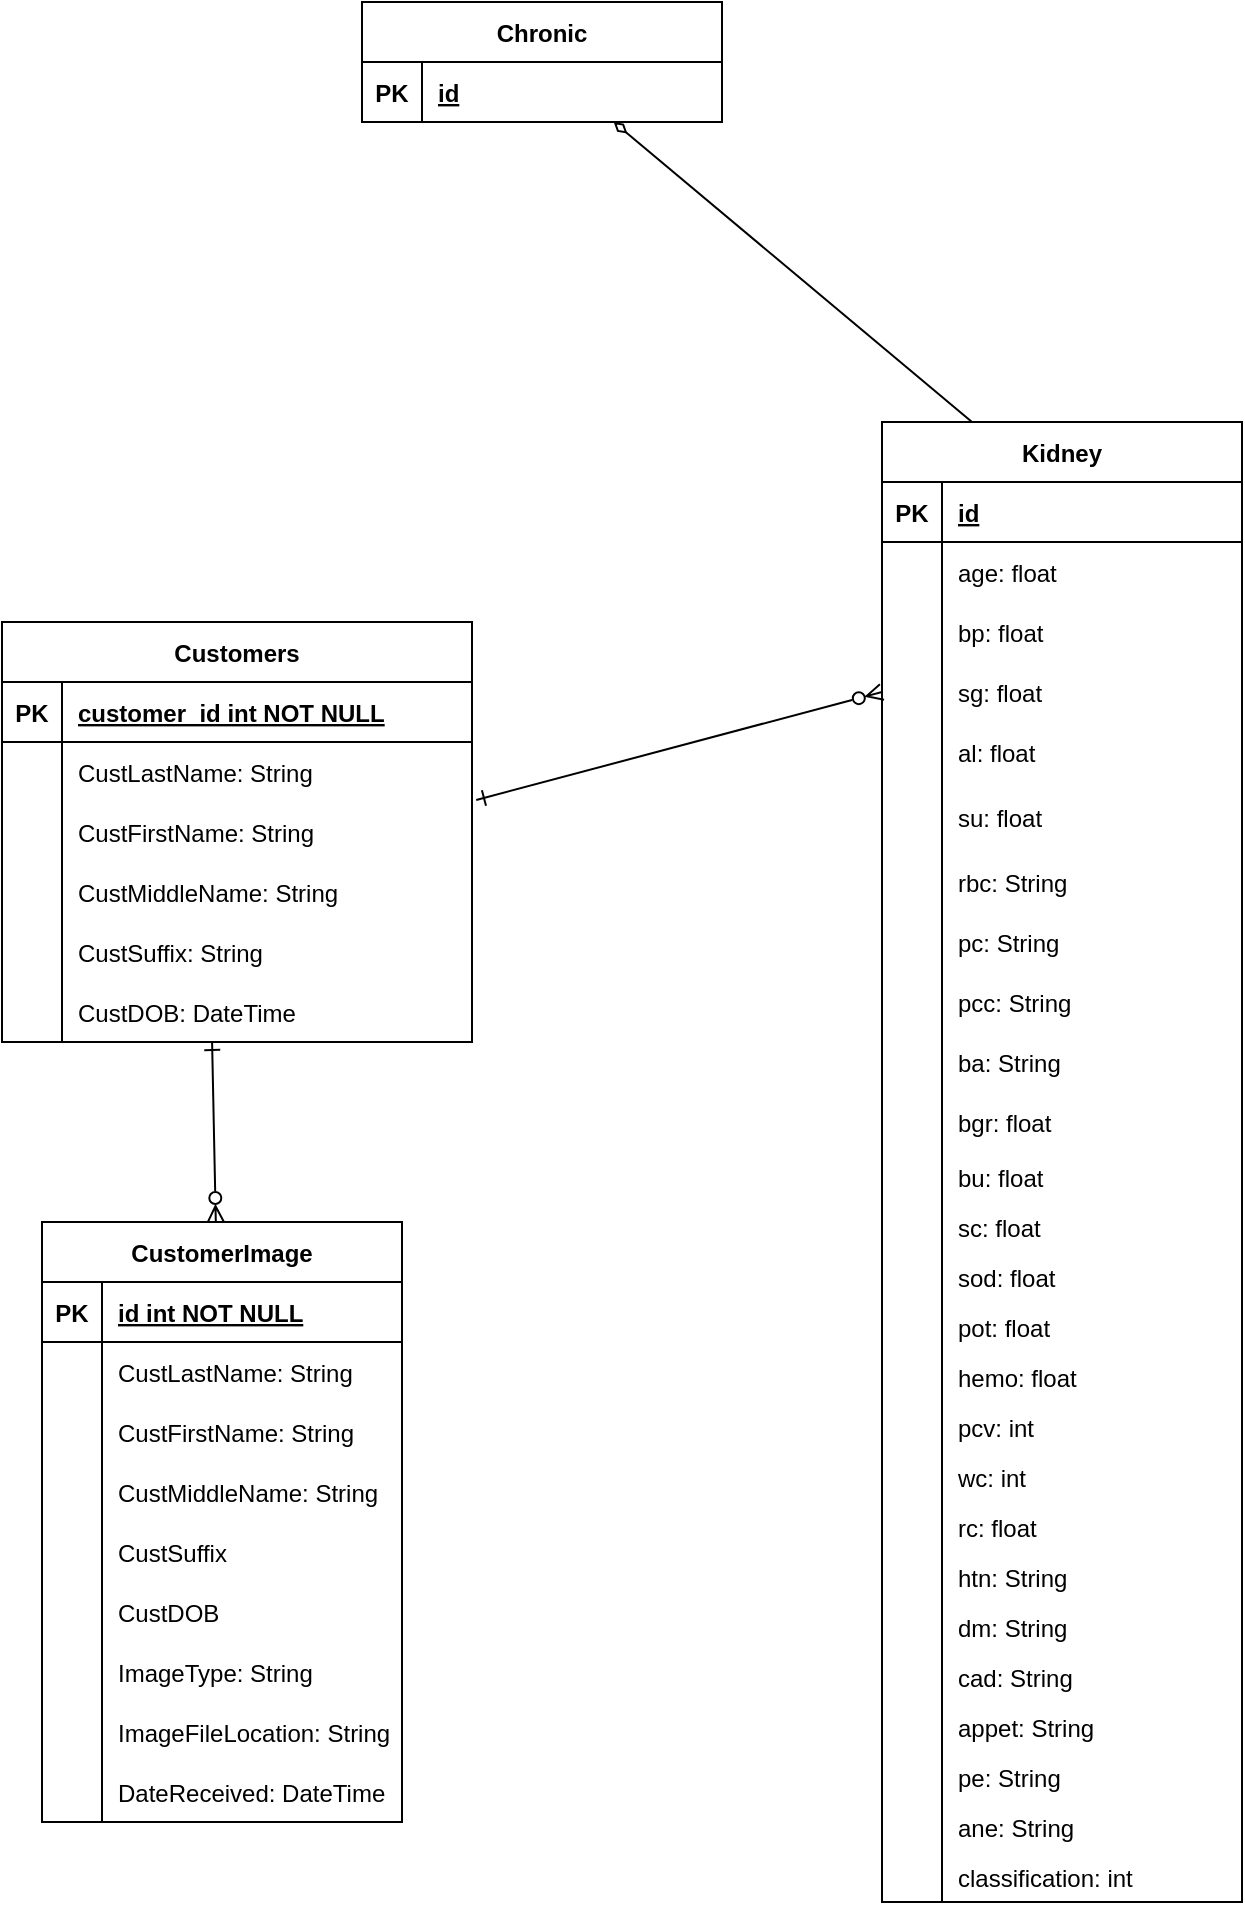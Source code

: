 <mxfile version="20.6.1" type="device"><diagram id="R2lEEEUBdFMjLlhIrx00" name="Page-1"><mxGraphModel dx="1057" dy="1814" grid="1" gridSize="10" guides="1" tooltips="1" connect="1" arrows="1" fold="1" page="1" pageScale="1" pageWidth="850" pageHeight="1100" math="0" shadow="0" extFonts="Permanent Marker^https://fonts.googleapis.com/css?family=Permanent+Marker"><root><mxCell id="0"/><mxCell id="1" parent="0"/><mxCell id="YoYgsLCgvZhGsin7_uiZ-6" value="Customers" style="shape=table;startSize=30;container=1;collapsible=1;childLayout=tableLayout;fixedRows=1;rowLines=0;fontStyle=1;align=center;resizeLast=1;" vertex="1" parent="1"><mxGeometry x="60" y="260" width="235" height="210" as="geometry"/></mxCell><mxCell id="YoYgsLCgvZhGsin7_uiZ-7" value="" style="shape=tableRow;horizontal=0;startSize=0;swimlaneHead=0;swimlaneBody=0;fillColor=none;collapsible=0;dropTarget=0;points=[[0,0.5],[1,0.5]];portConstraint=eastwest;top=0;left=0;right=0;bottom=1;" vertex="1" parent="YoYgsLCgvZhGsin7_uiZ-6"><mxGeometry y="30" width="235" height="30" as="geometry"/></mxCell><mxCell id="YoYgsLCgvZhGsin7_uiZ-8" value="PK" style="shape=partialRectangle;connectable=0;fillColor=none;top=0;left=0;bottom=0;right=0;fontStyle=1;overflow=hidden;" vertex="1" parent="YoYgsLCgvZhGsin7_uiZ-7"><mxGeometry width="30" height="30" as="geometry"><mxRectangle width="30" height="30" as="alternateBounds"/></mxGeometry></mxCell><mxCell id="YoYgsLCgvZhGsin7_uiZ-9" value="customer_id int NOT NULL" style="shape=partialRectangle;connectable=0;fillColor=none;top=0;left=0;bottom=0;right=0;align=left;spacingLeft=6;fontStyle=5;overflow=hidden;" vertex="1" parent="YoYgsLCgvZhGsin7_uiZ-7"><mxGeometry x="30" width="205" height="30" as="geometry"><mxRectangle width="205" height="30" as="alternateBounds"/></mxGeometry></mxCell><mxCell id="YoYgsLCgvZhGsin7_uiZ-10" value="" style="shape=tableRow;horizontal=0;startSize=0;swimlaneHead=0;swimlaneBody=0;fillColor=none;collapsible=0;dropTarget=0;points=[[0,0.5],[1,0.5]];portConstraint=eastwest;top=0;left=0;right=0;bottom=0;" vertex="1" parent="YoYgsLCgvZhGsin7_uiZ-6"><mxGeometry y="60" width="235" height="30" as="geometry"/></mxCell><mxCell id="YoYgsLCgvZhGsin7_uiZ-11" value="" style="shape=partialRectangle;connectable=0;fillColor=none;top=0;left=0;bottom=0;right=0;editable=1;overflow=hidden;" vertex="1" parent="YoYgsLCgvZhGsin7_uiZ-10"><mxGeometry width="30" height="30" as="geometry"><mxRectangle width="30" height="30" as="alternateBounds"/></mxGeometry></mxCell><mxCell id="YoYgsLCgvZhGsin7_uiZ-12" value="CustLastName: String" style="shape=partialRectangle;connectable=0;fillColor=none;top=0;left=0;bottom=0;right=0;align=left;spacingLeft=6;overflow=hidden;" vertex="1" parent="YoYgsLCgvZhGsin7_uiZ-10"><mxGeometry x="30" width="205" height="30" as="geometry"><mxRectangle width="205" height="30" as="alternateBounds"/></mxGeometry></mxCell><mxCell id="YoYgsLCgvZhGsin7_uiZ-13" value="" style="shape=tableRow;horizontal=0;startSize=0;swimlaneHead=0;swimlaneBody=0;fillColor=none;collapsible=0;dropTarget=0;points=[[0,0.5],[1,0.5]];portConstraint=eastwest;top=0;left=0;right=0;bottom=0;" vertex="1" parent="YoYgsLCgvZhGsin7_uiZ-6"><mxGeometry y="90" width="235" height="30" as="geometry"/></mxCell><mxCell id="YoYgsLCgvZhGsin7_uiZ-14" value="" style="shape=partialRectangle;connectable=0;fillColor=none;top=0;left=0;bottom=0;right=0;editable=1;overflow=hidden;" vertex="1" parent="YoYgsLCgvZhGsin7_uiZ-13"><mxGeometry width="30" height="30" as="geometry"><mxRectangle width="30" height="30" as="alternateBounds"/></mxGeometry></mxCell><mxCell id="YoYgsLCgvZhGsin7_uiZ-15" value="CustFirstName: String" style="shape=partialRectangle;connectable=0;fillColor=none;top=0;left=0;bottom=0;right=0;align=left;spacingLeft=6;overflow=hidden;" vertex="1" parent="YoYgsLCgvZhGsin7_uiZ-13"><mxGeometry x="30" width="205" height="30" as="geometry"><mxRectangle width="205" height="30" as="alternateBounds"/></mxGeometry></mxCell><mxCell id="YoYgsLCgvZhGsin7_uiZ-16" value="" style="shape=tableRow;horizontal=0;startSize=0;swimlaneHead=0;swimlaneBody=0;fillColor=none;collapsible=0;dropTarget=0;points=[[0,0.5],[1,0.5]];portConstraint=eastwest;top=0;left=0;right=0;bottom=0;" vertex="1" parent="YoYgsLCgvZhGsin7_uiZ-6"><mxGeometry y="120" width="235" height="30" as="geometry"/></mxCell><mxCell id="YoYgsLCgvZhGsin7_uiZ-17" value="" style="shape=partialRectangle;connectable=0;fillColor=none;top=0;left=0;bottom=0;right=0;editable=1;overflow=hidden;" vertex="1" parent="YoYgsLCgvZhGsin7_uiZ-16"><mxGeometry width="30" height="30" as="geometry"><mxRectangle width="30" height="30" as="alternateBounds"/></mxGeometry></mxCell><mxCell id="YoYgsLCgvZhGsin7_uiZ-18" value="CustMiddleName: String" style="shape=partialRectangle;connectable=0;fillColor=none;top=0;left=0;bottom=0;right=0;align=left;spacingLeft=6;overflow=hidden;" vertex="1" parent="YoYgsLCgvZhGsin7_uiZ-16"><mxGeometry x="30" width="205" height="30" as="geometry"><mxRectangle width="205" height="30" as="alternateBounds"/></mxGeometry></mxCell><mxCell id="YoYgsLCgvZhGsin7_uiZ-19" value="" style="shape=tableRow;horizontal=0;startSize=0;swimlaneHead=0;swimlaneBody=0;fillColor=none;collapsible=0;dropTarget=0;points=[[0,0.5],[1,0.5]];portConstraint=eastwest;top=0;left=0;right=0;bottom=0;" vertex="1" parent="YoYgsLCgvZhGsin7_uiZ-6"><mxGeometry y="150" width="235" height="30" as="geometry"/></mxCell><mxCell id="YoYgsLCgvZhGsin7_uiZ-20" value="" style="shape=partialRectangle;connectable=0;fillColor=none;top=0;left=0;bottom=0;right=0;editable=1;overflow=hidden;" vertex="1" parent="YoYgsLCgvZhGsin7_uiZ-19"><mxGeometry width="30" height="30" as="geometry"><mxRectangle width="30" height="30" as="alternateBounds"/></mxGeometry></mxCell><mxCell id="YoYgsLCgvZhGsin7_uiZ-21" value="CustSuffix: String" style="shape=partialRectangle;connectable=0;fillColor=none;top=0;left=0;bottom=0;right=0;align=left;spacingLeft=6;overflow=hidden;" vertex="1" parent="YoYgsLCgvZhGsin7_uiZ-19"><mxGeometry x="30" width="205" height="30" as="geometry"><mxRectangle width="205" height="30" as="alternateBounds"/></mxGeometry></mxCell><mxCell id="YoYgsLCgvZhGsin7_uiZ-22" value="" style="shape=tableRow;horizontal=0;startSize=0;swimlaneHead=0;swimlaneBody=0;fillColor=none;collapsible=0;dropTarget=0;points=[[0,0.5],[1,0.5]];portConstraint=eastwest;top=0;left=0;right=0;bottom=0;" vertex="1" parent="YoYgsLCgvZhGsin7_uiZ-6"><mxGeometry y="180" width="235" height="30" as="geometry"/></mxCell><mxCell id="YoYgsLCgvZhGsin7_uiZ-23" value="" style="shape=partialRectangle;connectable=0;fillColor=none;top=0;left=0;bottom=0;right=0;editable=1;overflow=hidden;" vertex="1" parent="YoYgsLCgvZhGsin7_uiZ-22"><mxGeometry width="30" height="30" as="geometry"><mxRectangle width="30" height="30" as="alternateBounds"/></mxGeometry></mxCell><mxCell id="YoYgsLCgvZhGsin7_uiZ-24" value="CustDOB: DateTime" style="shape=partialRectangle;connectable=0;fillColor=none;top=0;left=0;bottom=0;right=0;align=left;spacingLeft=6;overflow=hidden;" vertex="1" parent="YoYgsLCgvZhGsin7_uiZ-22"><mxGeometry x="30" width="205" height="30" as="geometry"><mxRectangle width="205" height="30" as="alternateBounds"/></mxGeometry></mxCell><mxCell id="YoYgsLCgvZhGsin7_uiZ-71" style="rounded=0;orthogonalLoop=1;jettySize=auto;html=1;entryX=0.447;entryY=1;entryDx=0;entryDy=0;entryPerimeter=0;endArrow=ERone;endFill=0;startArrow=ERzeroToMany;startFill=0;" edge="1" parent="1" source="YoYgsLCgvZhGsin7_uiZ-38" target="YoYgsLCgvZhGsin7_uiZ-22"><mxGeometry relative="1" as="geometry"/></mxCell><mxCell id="YoYgsLCgvZhGsin7_uiZ-38" value="CustomerImage" style="shape=table;startSize=30;container=1;collapsible=1;childLayout=tableLayout;fixedRows=1;rowLines=0;fontStyle=1;align=center;resizeLast=1;" vertex="1" parent="1"><mxGeometry x="80" y="560" width="180" height="300" as="geometry"/></mxCell><mxCell id="YoYgsLCgvZhGsin7_uiZ-39" value="" style="shape=tableRow;horizontal=0;startSize=0;swimlaneHead=0;swimlaneBody=0;fillColor=none;collapsible=0;dropTarget=0;points=[[0,0.5],[1,0.5]];portConstraint=eastwest;top=0;left=0;right=0;bottom=1;" vertex="1" parent="YoYgsLCgvZhGsin7_uiZ-38"><mxGeometry y="30" width="180" height="30" as="geometry"/></mxCell><mxCell id="YoYgsLCgvZhGsin7_uiZ-40" value="PK" style="shape=partialRectangle;connectable=0;fillColor=none;top=0;left=0;bottom=0;right=0;fontStyle=1;overflow=hidden;" vertex="1" parent="YoYgsLCgvZhGsin7_uiZ-39"><mxGeometry width="30" height="30" as="geometry"><mxRectangle width="30" height="30" as="alternateBounds"/></mxGeometry></mxCell><mxCell id="YoYgsLCgvZhGsin7_uiZ-41" value="id int NOT NULL" style="shape=partialRectangle;connectable=0;fillColor=none;top=0;left=0;bottom=0;right=0;align=left;spacingLeft=6;fontStyle=5;overflow=hidden;" vertex="1" parent="YoYgsLCgvZhGsin7_uiZ-39"><mxGeometry x="30" width="150" height="30" as="geometry"><mxRectangle width="150" height="30" as="alternateBounds"/></mxGeometry></mxCell><mxCell id="YoYgsLCgvZhGsin7_uiZ-42" value="" style="shape=tableRow;horizontal=0;startSize=0;swimlaneHead=0;swimlaneBody=0;fillColor=none;collapsible=0;dropTarget=0;points=[[0,0.5],[1,0.5]];portConstraint=eastwest;top=0;left=0;right=0;bottom=0;" vertex="1" parent="YoYgsLCgvZhGsin7_uiZ-38"><mxGeometry y="60" width="180" height="30" as="geometry"/></mxCell><mxCell id="YoYgsLCgvZhGsin7_uiZ-43" value="" style="shape=partialRectangle;connectable=0;fillColor=none;top=0;left=0;bottom=0;right=0;editable=1;overflow=hidden;" vertex="1" parent="YoYgsLCgvZhGsin7_uiZ-42"><mxGeometry width="30" height="30" as="geometry"><mxRectangle width="30" height="30" as="alternateBounds"/></mxGeometry></mxCell><mxCell id="YoYgsLCgvZhGsin7_uiZ-44" value="CustLastName: String" style="shape=partialRectangle;connectable=0;fillColor=none;top=0;left=0;bottom=0;right=0;align=left;spacingLeft=6;overflow=hidden;" vertex="1" parent="YoYgsLCgvZhGsin7_uiZ-42"><mxGeometry x="30" width="150" height="30" as="geometry"><mxRectangle width="150" height="30" as="alternateBounds"/></mxGeometry></mxCell><mxCell id="YoYgsLCgvZhGsin7_uiZ-45" value="" style="shape=tableRow;horizontal=0;startSize=0;swimlaneHead=0;swimlaneBody=0;fillColor=none;collapsible=0;dropTarget=0;points=[[0,0.5],[1,0.5]];portConstraint=eastwest;top=0;left=0;right=0;bottom=0;" vertex="1" parent="YoYgsLCgvZhGsin7_uiZ-38"><mxGeometry y="90" width="180" height="30" as="geometry"/></mxCell><mxCell id="YoYgsLCgvZhGsin7_uiZ-46" value="" style="shape=partialRectangle;connectable=0;fillColor=none;top=0;left=0;bottom=0;right=0;editable=1;overflow=hidden;" vertex="1" parent="YoYgsLCgvZhGsin7_uiZ-45"><mxGeometry width="30" height="30" as="geometry"><mxRectangle width="30" height="30" as="alternateBounds"/></mxGeometry></mxCell><mxCell id="YoYgsLCgvZhGsin7_uiZ-47" value="CustFirstName: String" style="shape=partialRectangle;connectable=0;fillColor=none;top=0;left=0;bottom=0;right=0;align=left;spacingLeft=6;overflow=hidden;" vertex="1" parent="YoYgsLCgvZhGsin7_uiZ-45"><mxGeometry x="30" width="150" height="30" as="geometry"><mxRectangle width="150" height="30" as="alternateBounds"/></mxGeometry></mxCell><mxCell id="YoYgsLCgvZhGsin7_uiZ-48" value="" style="shape=tableRow;horizontal=0;startSize=0;swimlaneHead=0;swimlaneBody=0;fillColor=none;collapsible=0;dropTarget=0;points=[[0,0.5],[1,0.5]];portConstraint=eastwest;top=0;left=0;right=0;bottom=0;" vertex="1" parent="YoYgsLCgvZhGsin7_uiZ-38"><mxGeometry y="120" width="180" height="30" as="geometry"/></mxCell><mxCell id="YoYgsLCgvZhGsin7_uiZ-49" value="" style="shape=partialRectangle;connectable=0;fillColor=none;top=0;left=0;bottom=0;right=0;editable=1;overflow=hidden;" vertex="1" parent="YoYgsLCgvZhGsin7_uiZ-48"><mxGeometry width="30" height="30" as="geometry"><mxRectangle width="30" height="30" as="alternateBounds"/></mxGeometry></mxCell><mxCell id="YoYgsLCgvZhGsin7_uiZ-50" value="CustMiddleName: String" style="shape=partialRectangle;connectable=0;fillColor=none;top=0;left=0;bottom=0;right=0;align=left;spacingLeft=6;overflow=hidden;" vertex="1" parent="YoYgsLCgvZhGsin7_uiZ-48"><mxGeometry x="30" width="150" height="30" as="geometry"><mxRectangle width="150" height="30" as="alternateBounds"/></mxGeometry></mxCell><mxCell id="YoYgsLCgvZhGsin7_uiZ-56" value="" style="shape=tableRow;horizontal=0;startSize=0;swimlaneHead=0;swimlaneBody=0;fillColor=none;collapsible=0;dropTarget=0;points=[[0,0.5],[1,0.5]];portConstraint=eastwest;top=0;left=0;right=0;bottom=0;" vertex="1" parent="YoYgsLCgvZhGsin7_uiZ-38"><mxGeometry y="150" width="180" height="30" as="geometry"/></mxCell><mxCell id="YoYgsLCgvZhGsin7_uiZ-57" value="" style="shape=partialRectangle;connectable=0;fillColor=none;top=0;left=0;bottom=0;right=0;editable=1;overflow=hidden;" vertex="1" parent="YoYgsLCgvZhGsin7_uiZ-56"><mxGeometry width="30" height="30" as="geometry"><mxRectangle width="30" height="30" as="alternateBounds"/></mxGeometry></mxCell><mxCell id="YoYgsLCgvZhGsin7_uiZ-58" value="CustSuffix" style="shape=partialRectangle;connectable=0;fillColor=none;top=0;left=0;bottom=0;right=0;align=left;spacingLeft=6;overflow=hidden;" vertex="1" parent="YoYgsLCgvZhGsin7_uiZ-56"><mxGeometry x="30" width="150" height="30" as="geometry"><mxRectangle width="150" height="30" as="alternateBounds"/></mxGeometry></mxCell><mxCell id="YoYgsLCgvZhGsin7_uiZ-59" value="" style="shape=tableRow;horizontal=0;startSize=0;swimlaneHead=0;swimlaneBody=0;fillColor=none;collapsible=0;dropTarget=0;points=[[0,0.5],[1,0.5]];portConstraint=eastwest;top=0;left=0;right=0;bottom=0;" vertex="1" parent="YoYgsLCgvZhGsin7_uiZ-38"><mxGeometry y="180" width="180" height="30" as="geometry"/></mxCell><mxCell id="YoYgsLCgvZhGsin7_uiZ-60" value="" style="shape=partialRectangle;connectable=0;fillColor=none;top=0;left=0;bottom=0;right=0;editable=1;overflow=hidden;" vertex="1" parent="YoYgsLCgvZhGsin7_uiZ-59"><mxGeometry width="30" height="30" as="geometry"><mxRectangle width="30" height="30" as="alternateBounds"/></mxGeometry></mxCell><mxCell id="YoYgsLCgvZhGsin7_uiZ-61" value="CustDOB" style="shape=partialRectangle;connectable=0;fillColor=none;top=0;left=0;bottom=0;right=0;align=left;spacingLeft=6;overflow=hidden;" vertex="1" parent="YoYgsLCgvZhGsin7_uiZ-59"><mxGeometry x="30" width="150" height="30" as="geometry"><mxRectangle width="150" height="30" as="alternateBounds"/></mxGeometry></mxCell><mxCell id="YoYgsLCgvZhGsin7_uiZ-62" value="" style="shape=tableRow;horizontal=0;startSize=0;swimlaneHead=0;swimlaneBody=0;fillColor=none;collapsible=0;dropTarget=0;points=[[0,0.5],[1,0.5]];portConstraint=eastwest;top=0;left=0;right=0;bottom=0;" vertex="1" parent="YoYgsLCgvZhGsin7_uiZ-38"><mxGeometry y="210" width="180" height="30" as="geometry"/></mxCell><mxCell id="YoYgsLCgvZhGsin7_uiZ-63" value="" style="shape=partialRectangle;connectable=0;fillColor=none;top=0;left=0;bottom=0;right=0;editable=1;overflow=hidden;" vertex="1" parent="YoYgsLCgvZhGsin7_uiZ-62"><mxGeometry width="30" height="30" as="geometry"><mxRectangle width="30" height="30" as="alternateBounds"/></mxGeometry></mxCell><mxCell id="YoYgsLCgvZhGsin7_uiZ-64" value="ImageType: String" style="shape=partialRectangle;connectable=0;fillColor=none;top=0;left=0;bottom=0;right=0;align=left;spacingLeft=6;overflow=hidden;" vertex="1" parent="YoYgsLCgvZhGsin7_uiZ-62"><mxGeometry x="30" width="150" height="30" as="geometry"><mxRectangle width="150" height="30" as="alternateBounds"/></mxGeometry></mxCell><mxCell id="YoYgsLCgvZhGsin7_uiZ-65" value="" style="shape=tableRow;horizontal=0;startSize=0;swimlaneHead=0;swimlaneBody=0;fillColor=none;collapsible=0;dropTarget=0;points=[[0,0.5],[1,0.5]];portConstraint=eastwest;top=0;left=0;right=0;bottom=0;" vertex="1" parent="YoYgsLCgvZhGsin7_uiZ-38"><mxGeometry y="240" width="180" height="30" as="geometry"/></mxCell><mxCell id="YoYgsLCgvZhGsin7_uiZ-66" value="" style="shape=partialRectangle;connectable=0;fillColor=none;top=0;left=0;bottom=0;right=0;editable=1;overflow=hidden;" vertex="1" parent="YoYgsLCgvZhGsin7_uiZ-65"><mxGeometry width="30" height="30" as="geometry"><mxRectangle width="30" height="30" as="alternateBounds"/></mxGeometry></mxCell><mxCell id="YoYgsLCgvZhGsin7_uiZ-67" value="ImageFileLocation: String" style="shape=partialRectangle;connectable=0;fillColor=none;top=0;left=0;bottom=0;right=0;align=left;spacingLeft=6;overflow=hidden;" vertex="1" parent="YoYgsLCgvZhGsin7_uiZ-65"><mxGeometry x="30" width="150" height="30" as="geometry"><mxRectangle width="150" height="30" as="alternateBounds"/></mxGeometry></mxCell><mxCell id="YoYgsLCgvZhGsin7_uiZ-68" value="" style="shape=tableRow;horizontal=0;startSize=0;swimlaneHead=0;swimlaneBody=0;fillColor=none;collapsible=0;dropTarget=0;points=[[0,0.5],[1,0.5]];portConstraint=eastwest;top=0;left=0;right=0;bottom=0;" vertex="1" parent="YoYgsLCgvZhGsin7_uiZ-38"><mxGeometry y="270" width="180" height="30" as="geometry"/></mxCell><mxCell id="YoYgsLCgvZhGsin7_uiZ-69" value="" style="shape=partialRectangle;connectable=0;fillColor=none;top=0;left=0;bottom=0;right=0;editable=1;overflow=hidden;" vertex="1" parent="YoYgsLCgvZhGsin7_uiZ-68"><mxGeometry width="30" height="30" as="geometry"><mxRectangle width="30" height="30" as="alternateBounds"/></mxGeometry></mxCell><mxCell id="YoYgsLCgvZhGsin7_uiZ-70" value="DateReceived: DateTime" style="shape=partialRectangle;connectable=0;fillColor=none;top=0;left=0;bottom=0;right=0;align=left;spacingLeft=6;overflow=hidden;" vertex="1" parent="YoYgsLCgvZhGsin7_uiZ-68"><mxGeometry x="30" width="150" height="30" as="geometry"><mxRectangle width="150" height="30" as="alternateBounds"/></mxGeometry></mxCell><mxCell id="YoYgsLCgvZhGsin7_uiZ-72" value="Kidney" style="shape=table;startSize=30;container=1;collapsible=1;childLayout=tableLayout;fixedRows=1;rowLines=0;fontStyle=1;align=center;resizeLast=1;" vertex="1" parent="1"><mxGeometry x="500" y="160" width="180" height="740" as="geometry"/></mxCell><mxCell id="YoYgsLCgvZhGsin7_uiZ-73" value="" style="shape=tableRow;horizontal=0;startSize=0;swimlaneHead=0;swimlaneBody=0;fillColor=none;collapsible=0;dropTarget=0;points=[[0,0.5],[1,0.5]];portConstraint=eastwest;top=0;left=0;right=0;bottom=1;" vertex="1" parent="YoYgsLCgvZhGsin7_uiZ-72"><mxGeometry y="30" width="180" height="30" as="geometry"/></mxCell><mxCell id="YoYgsLCgvZhGsin7_uiZ-74" value="PK" style="shape=partialRectangle;connectable=0;fillColor=none;top=0;left=0;bottom=0;right=0;fontStyle=1;overflow=hidden;" vertex="1" parent="YoYgsLCgvZhGsin7_uiZ-73"><mxGeometry width="30" height="30" as="geometry"><mxRectangle width="30" height="30" as="alternateBounds"/></mxGeometry></mxCell><mxCell id="YoYgsLCgvZhGsin7_uiZ-75" value="id" style="shape=partialRectangle;connectable=0;fillColor=none;top=0;left=0;bottom=0;right=0;align=left;spacingLeft=6;fontStyle=5;overflow=hidden;" vertex="1" parent="YoYgsLCgvZhGsin7_uiZ-73"><mxGeometry x="30" width="150" height="30" as="geometry"><mxRectangle width="150" height="30" as="alternateBounds"/></mxGeometry></mxCell><mxCell id="YoYgsLCgvZhGsin7_uiZ-76" value="" style="shape=tableRow;horizontal=0;startSize=0;swimlaneHead=0;swimlaneBody=0;fillColor=none;collapsible=0;dropTarget=0;points=[[0,0.5],[1,0.5]];portConstraint=eastwest;top=0;left=0;right=0;bottom=0;" vertex="1" parent="YoYgsLCgvZhGsin7_uiZ-72"><mxGeometry y="60" width="180" height="30" as="geometry"/></mxCell><mxCell id="YoYgsLCgvZhGsin7_uiZ-77" value="" style="shape=partialRectangle;connectable=0;fillColor=none;top=0;left=0;bottom=0;right=0;editable=1;overflow=hidden;" vertex="1" parent="YoYgsLCgvZhGsin7_uiZ-76"><mxGeometry width="30" height="30" as="geometry"><mxRectangle width="30" height="30" as="alternateBounds"/></mxGeometry></mxCell><mxCell id="YoYgsLCgvZhGsin7_uiZ-78" value="age: float" style="shape=partialRectangle;connectable=0;fillColor=none;top=0;left=0;bottom=0;right=0;align=left;spacingLeft=6;overflow=hidden;" vertex="1" parent="YoYgsLCgvZhGsin7_uiZ-76"><mxGeometry x="30" width="150" height="30" as="geometry"><mxRectangle width="150" height="30" as="alternateBounds"/></mxGeometry></mxCell><mxCell id="YoYgsLCgvZhGsin7_uiZ-79" value="" style="shape=tableRow;horizontal=0;startSize=0;swimlaneHead=0;swimlaneBody=0;fillColor=none;collapsible=0;dropTarget=0;points=[[0,0.5],[1,0.5]];portConstraint=eastwest;top=0;left=0;right=0;bottom=0;" vertex="1" parent="YoYgsLCgvZhGsin7_uiZ-72"><mxGeometry y="90" width="180" height="30" as="geometry"/></mxCell><mxCell id="YoYgsLCgvZhGsin7_uiZ-80" value="" style="shape=partialRectangle;connectable=0;fillColor=none;top=0;left=0;bottom=0;right=0;editable=1;overflow=hidden;" vertex="1" parent="YoYgsLCgvZhGsin7_uiZ-79"><mxGeometry width="30" height="30" as="geometry"><mxRectangle width="30" height="30" as="alternateBounds"/></mxGeometry></mxCell><mxCell id="YoYgsLCgvZhGsin7_uiZ-81" value="bp: float" style="shape=partialRectangle;connectable=0;fillColor=none;top=0;left=0;bottom=0;right=0;align=left;spacingLeft=6;overflow=hidden;" vertex="1" parent="YoYgsLCgvZhGsin7_uiZ-79"><mxGeometry x="30" width="150" height="30" as="geometry"><mxRectangle width="150" height="30" as="alternateBounds"/></mxGeometry></mxCell><mxCell id="YoYgsLCgvZhGsin7_uiZ-82" value="" style="shape=tableRow;horizontal=0;startSize=0;swimlaneHead=0;swimlaneBody=0;fillColor=none;collapsible=0;dropTarget=0;points=[[0,0.5],[1,0.5]];portConstraint=eastwest;top=0;left=0;right=0;bottom=0;" vertex="1" parent="YoYgsLCgvZhGsin7_uiZ-72"><mxGeometry y="120" width="180" height="30" as="geometry"/></mxCell><mxCell id="YoYgsLCgvZhGsin7_uiZ-83" value="" style="shape=partialRectangle;connectable=0;fillColor=none;top=0;left=0;bottom=0;right=0;editable=1;overflow=hidden;" vertex="1" parent="YoYgsLCgvZhGsin7_uiZ-82"><mxGeometry width="30" height="30" as="geometry"><mxRectangle width="30" height="30" as="alternateBounds"/></mxGeometry></mxCell><mxCell id="YoYgsLCgvZhGsin7_uiZ-84" value="sg: float" style="shape=partialRectangle;connectable=0;fillColor=none;top=0;left=0;bottom=0;right=0;align=left;spacingLeft=6;overflow=hidden;" vertex="1" parent="YoYgsLCgvZhGsin7_uiZ-82"><mxGeometry x="30" width="150" height="30" as="geometry"><mxRectangle width="150" height="30" as="alternateBounds"/></mxGeometry></mxCell><mxCell id="YoYgsLCgvZhGsin7_uiZ-85" value="" style="shape=tableRow;horizontal=0;startSize=0;swimlaneHead=0;swimlaneBody=0;fillColor=none;collapsible=0;dropTarget=0;points=[[0,0.5],[1,0.5]];portConstraint=eastwest;top=0;left=0;right=0;bottom=0;" vertex="1" parent="YoYgsLCgvZhGsin7_uiZ-72"><mxGeometry y="150" width="180" height="30" as="geometry"/></mxCell><mxCell id="YoYgsLCgvZhGsin7_uiZ-86" value="" style="shape=partialRectangle;connectable=0;fillColor=none;top=0;left=0;bottom=0;right=0;editable=1;overflow=hidden;" vertex="1" parent="YoYgsLCgvZhGsin7_uiZ-85"><mxGeometry width="30" height="30" as="geometry"><mxRectangle width="30" height="30" as="alternateBounds"/></mxGeometry></mxCell><mxCell id="YoYgsLCgvZhGsin7_uiZ-87" value="al: float" style="shape=partialRectangle;connectable=0;fillColor=none;top=0;left=0;bottom=0;right=0;align=left;spacingLeft=6;overflow=hidden;" vertex="1" parent="YoYgsLCgvZhGsin7_uiZ-85"><mxGeometry x="30" width="150" height="30" as="geometry"><mxRectangle width="150" height="30" as="alternateBounds"/></mxGeometry></mxCell><mxCell id="YoYgsLCgvZhGsin7_uiZ-88" value="" style="shape=tableRow;horizontal=0;startSize=0;swimlaneHead=0;swimlaneBody=0;fillColor=none;collapsible=0;dropTarget=0;points=[[0,0.5],[1,0.5]];portConstraint=eastwest;top=0;left=0;right=0;bottom=0;" vertex="1" parent="YoYgsLCgvZhGsin7_uiZ-72"><mxGeometry y="180" width="180" height="35" as="geometry"/></mxCell><mxCell id="YoYgsLCgvZhGsin7_uiZ-89" value="" style="shape=partialRectangle;connectable=0;fillColor=none;top=0;left=0;bottom=0;right=0;editable=1;overflow=hidden;" vertex="1" parent="YoYgsLCgvZhGsin7_uiZ-88"><mxGeometry width="30" height="35" as="geometry"><mxRectangle width="30" height="35" as="alternateBounds"/></mxGeometry></mxCell><mxCell id="YoYgsLCgvZhGsin7_uiZ-90" value="su: float" style="shape=partialRectangle;connectable=0;fillColor=none;top=0;left=0;bottom=0;right=0;align=left;spacingLeft=6;overflow=hidden;" vertex="1" parent="YoYgsLCgvZhGsin7_uiZ-88"><mxGeometry x="30" width="150" height="35" as="geometry"><mxRectangle width="150" height="35" as="alternateBounds"/></mxGeometry></mxCell><mxCell id="YoYgsLCgvZhGsin7_uiZ-91" value="" style="shape=tableRow;horizontal=0;startSize=0;swimlaneHead=0;swimlaneBody=0;fillColor=none;collapsible=0;dropTarget=0;points=[[0,0.5],[1,0.5]];portConstraint=eastwest;top=0;left=0;right=0;bottom=0;" vertex="1" parent="YoYgsLCgvZhGsin7_uiZ-72"><mxGeometry y="215" width="180" height="30" as="geometry"/></mxCell><mxCell id="YoYgsLCgvZhGsin7_uiZ-92" value="" style="shape=partialRectangle;connectable=0;fillColor=none;top=0;left=0;bottom=0;right=0;editable=1;overflow=hidden;" vertex="1" parent="YoYgsLCgvZhGsin7_uiZ-91"><mxGeometry width="30" height="30" as="geometry"><mxRectangle width="30" height="30" as="alternateBounds"/></mxGeometry></mxCell><mxCell id="YoYgsLCgvZhGsin7_uiZ-93" value="rbc: String" style="shape=partialRectangle;connectable=0;fillColor=none;top=0;left=0;bottom=0;right=0;align=left;spacingLeft=6;overflow=hidden;" vertex="1" parent="YoYgsLCgvZhGsin7_uiZ-91"><mxGeometry x="30" width="150" height="30" as="geometry"><mxRectangle width="150" height="30" as="alternateBounds"/></mxGeometry></mxCell><mxCell id="YoYgsLCgvZhGsin7_uiZ-94" value="" style="shape=tableRow;horizontal=0;startSize=0;swimlaneHead=0;swimlaneBody=0;fillColor=none;collapsible=0;dropTarget=0;points=[[0,0.5],[1,0.5]];portConstraint=eastwest;top=0;left=0;right=0;bottom=0;" vertex="1" parent="YoYgsLCgvZhGsin7_uiZ-72"><mxGeometry y="245" width="180" height="30" as="geometry"/></mxCell><mxCell id="YoYgsLCgvZhGsin7_uiZ-95" value="" style="shape=partialRectangle;connectable=0;fillColor=none;top=0;left=0;bottom=0;right=0;editable=1;overflow=hidden;" vertex="1" parent="YoYgsLCgvZhGsin7_uiZ-94"><mxGeometry width="30" height="30" as="geometry"><mxRectangle width="30" height="30" as="alternateBounds"/></mxGeometry></mxCell><mxCell id="YoYgsLCgvZhGsin7_uiZ-96" value="pc: String" style="shape=partialRectangle;connectable=0;fillColor=none;top=0;left=0;bottom=0;right=0;align=left;spacingLeft=6;overflow=hidden;" vertex="1" parent="YoYgsLCgvZhGsin7_uiZ-94"><mxGeometry x="30" width="150" height="30" as="geometry"><mxRectangle width="150" height="30" as="alternateBounds"/></mxGeometry></mxCell><mxCell id="YoYgsLCgvZhGsin7_uiZ-97" value="" style="shape=tableRow;horizontal=0;startSize=0;swimlaneHead=0;swimlaneBody=0;fillColor=none;collapsible=0;dropTarget=0;points=[[0,0.5],[1,0.5]];portConstraint=eastwest;top=0;left=0;right=0;bottom=0;" vertex="1" parent="YoYgsLCgvZhGsin7_uiZ-72"><mxGeometry y="275" width="180" height="30" as="geometry"/></mxCell><mxCell id="YoYgsLCgvZhGsin7_uiZ-98" value="" style="shape=partialRectangle;connectable=0;fillColor=none;top=0;left=0;bottom=0;right=0;editable=1;overflow=hidden;" vertex="1" parent="YoYgsLCgvZhGsin7_uiZ-97"><mxGeometry width="30" height="30" as="geometry"><mxRectangle width="30" height="30" as="alternateBounds"/></mxGeometry></mxCell><mxCell id="YoYgsLCgvZhGsin7_uiZ-99" value="pcc: String" style="shape=partialRectangle;connectable=0;fillColor=none;top=0;left=0;bottom=0;right=0;align=left;spacingLeft=6;overflow=hidden;" vertex="1" parent="YoYgsLCgvZhGsin7_uiZ-97"><mxGeometry x="30" width="150" height="30" as="geometry"><mxRectangle width="150" height="30" as="alternateBounds"/></mxGeometry></mxCell><mxCell id="YoYgsLCgvZhGsin7_uiZ-100" value="" style="shape=tableRow;horizontal=0;startSize=0;swimlaneHead=0;swimlaneBody=0;fillColor=none;collapsible=0;dropTarget=0;points=[[0,0.5],[1,0.5]];portConstraint=eastwest;top=0;left=0;right=0;bottom=0;" vertex="1" parent="YoYgsLCgvZhGsin7_uiZ-72"><mxGeometry y="305" width="180" height="30" as="geometry"/></mxCell><mxCell id="YoYgsLCgvZhGsin7_uiZ-101" value="" style="shape=partialRectangle;connectable=0;fillColor=none;top=0;left=0;bottom=0;right=0;editable=1;overflow=hidden;" vertex="1" parent="YoYgsLCgvZhGsin7_uiZ-100"><mxGeometry width="30" height="30" as="geometry"><mxRectangle width="30" height="30" as="alternateBounds"/></mxGeometry></mxCell><mxCell id="YoYgsLCgvZhGsin7_uiZ-102" value="ba: String" style="shape=partialRectangle;connectable=0;fillColor=none;top=0;left=0;bottom=0;right=0;align=left;spacingLeft=6;overflow=hidden;" vertex="1" parent="YoYgsLCgvZhGsin7_uiZ-100"><mxGeometry x="30" width="150" height="30" as="geometry"><mxRectangle width="150" height="30" as="alternateBounds"/></mxGeometry></mxCell><mxCell id="YoYgsLCgvZhGsin7_uiZ-103" value="" style="shape=tableRow;horizontal=0;startSize=0;swimlaneHead=0;swimlaneBody=0;fillColor=none;collapsible=0;dropTarget=0;points=[[0,0.5],[1,0.5]];portConstraint=eastwest;top=0;left=0;right=0;bottom=0;" vertex="1" parent="YoYgsLCgvZhGsin7_uiZ-72"><mxGeometry y="335" width="180" height="30" as="geometry"/></mxCell><mxCell id="YoYgsLCgvZhGsin7_uiZ-104" value="" style="shape=partialRectangle;connectable=0;fillColor=none;top=0;left=0;bottom=0;right=0;editable=1;overflow=hidden;" vertex="1" parent="YoYgsLCgvZhGsin7_uiZ-103"><mxGeometry width="30" height="30" as="geometry"><mxRectangle width="30" height="30" as="alternateBounds"/></mxGeometry></mxCell><mxCell id="YoYgsLCgvZhGsin7_uiZ-105" value="bgr: float" style="shape=partialRectangle;connectable=0;fillColor=none;top=0;left=0;bottom=0;right=0;align=left;spacingLeft=6;overflow=hidden;" vertex="1" parent="YoYgsLCgvZhGsin7_uiZ-103"><mxGeometry x="30" width="150" height="30" as="geometry"><mxRectangle width="150" height="30" as="alternateBounds"/></mxGeometry></mxCell><mxCell id="YoYgsLCgvZhGsin7_uiZ-106" value="" style="shape=tableRow;horizontal=0;startSize=0;swimlaneHead=0;swimlaneBody=0;fillColor=none;collapsible=0;dropTarget=0;points=[[0,0.5],[1,0.5]];portConstraint=eastwest;top=0;left=0;right=0;bottom=0;" vertex="1" parent="YoYgsLCgvZhGsin7_uiZ-72"><mxGeometry y="365" width="180" height="25" as="geometry"/></mxCell><mxCell id="YoYgsLCgvZhGsin7_uiZ-107" value="" style="shape=partialRectangle;connectable=0;fillColor=none;top=0;left=0;bottom=0;right=0;editable=1;overflow=hidden;" vertex="1" parent="YoYgsLCgvZhGsin7_uiZ-106"><mxGeometry width="30" height="25" as="geometry"><mxRectangle width="30" height="25" as="alternateBounds"/></mxGeometry></mxCell><mxCell id="YoYgsLCgvZhGsin7_uiZ-108" value="bu: float" style="shape=partialRectangle;connectable=0;fillColor=none;top=0;left=0;bottom=0;right=0;align=left;spacingLeft=6;overflow=hidden;" vertex="1" parent="YoYgsLCgvZhGsin7_uiZ-106"><mxGeometry x="30" width="150" height="25" as="geometry"><mxRectangle width="150" height="25" as="alternateBounds"/></mxGeometry></mxCell><mxCell id="YoYgsLCgvZhGsin7_uiZ-109" value="" style="shape=tableRow;horizontal=0;startSize=0;swimlaneHead=0;swimlaneBody=0;fillColor=none;collapsible=0;dropTarget=0;points=[[0,0.5],[1,0.5]];portConstraint=eastwest;top=0;left=0;right=0;bottom=0;" vertex="1" parent="YoYgsLCgvZhGsin7_uiZ-72"><mxGeometry y="390" width="180" height="25" as="geometry"/></mxCell><mxCell id="YoYgsLCgvZhGsin7_uiZ-110" value="" style="shape=partialRectangle;connectable=0;fillColor=none;top=0;left=0;bottom=0;right=0;editable=1;overflow=hidden;" vertex="1" parent="YoYgsLCgvZhGsin7_uiZ-109"><mxGeometry width="30" height="25" as="geometry"><mxRectangle width="30" height="25" as="alternateBounds"/></mxGeometry></mxCell><mxCell id="YoYgsLCgvZhGsin7_uiZ-111" value="sc: float" style="shape=partialRectangle;connectable=0;fillColor=none;top=0;left=0;bottom=0;right=0;align=left;spacingLeft=6;overflow=hidden;" vertex="1" parent="YoYgsLCgvZhGsin7_uiZ-109"><mxGeometry x="30" width="150" height="25" as="geometry"><mxRectangle width="150" height="25" as="alternateBounds"/></mxGeometry></mxCell><mxCell id="YoYgsLCgvZhGsin7_uiZ-112" value="" style="shape=tableRow;horizontal=0;startSize=0;swimlaneHead=0;swimlaneBody=0;fillColor=none;collapsible=0;dropTarget=0;points=[[0,0.5],[1,0.5]];portConstraint=eastwest;top=0;left=0;right=0;bottom=0;" vertex="1" parent="YoYgsLCgvZhGsin7_uiZ-72"><mxGeometry y="415" width="180" height="25" as="geometry"/></mxCell><mxCell id="YoYgsLCgvZhGsin7_uiZ-113" value="" style="shape=partialRectangle;connectable=0;fillColor=none;top=0;left=0;bottom=0;right=0;editable=1;overflow=hidden;" vertex="1" parent="YoYgsLCgvZhGsin7_uiZ-112"><mxGeometry width="30" height="25" as="geometry"><mxRectangle width="30" height="25" as="alternateBounds"/></mxGeometry></mxCell><mxCell id="YoYgsLCgvZhGsin7_uiZ-114" value="sod: float" style="shape=partialRectangle;connectable=0;fillColor=none;top=0;left=0;bottom=0;right=0;align=left;spacingLeft=6;overflow=hidden;" vertex="1" parent="YoYgsLCgvZhGsin7_uiZ-112"><mxGeometry x="30" width="150" height="25" as="geometry"><mxRectangle width="150" height="25" as="alternateBounds"/></mxGeometry></mxCell><mxCell id="YoYgsLCgvZhGsin7_uiZ-115" value="" style="shape=tableRow;horizontal=0;startSize=0;swimlaneHead=0;swimlaneBody=0;fillColor=none;collapsible=0;dropTarget=0;points=[[0,0.5],[1,0.5]];portConstraint=eastwest;top=0;left=0;right=0;bottom=0;" vertex="1" parent="YoYgsLCgvZhGsin7_uiZ-72"><mxGeometry y="440" width="180" height="25" as="geometry"/></mxCell><mxCell id="YoYgsLCgvZhGsin7_uiZ-116" value="" style="shape=partialRectangle;connectable=0;fillColor=none;top=0;left=0;bottom=0;right=0;editable=1;overflow=hidden;" vertex="1" parent="YoYgsLCgvZhGsin7_uiZ-115"><mxGeometry width="30" height="25" as="geometry"><mxRectangle width="30" height="25" as="alternateBounds"/></mxGeometry></mxCell><mxCell id="YoYgsLCgvZhGsin7_uiZ-117" value="pot: float" style="shape=partialRectangle;connectable=0;fillColor=none;top=0;left=0;bottom=0;right=0;align=left;spacingLeft=6;overflow=hidden;" vertex="1" parent="YoYgsLCgvZhGsin7_uiZ-115"><mxGeometry x="30" width="150" height="25" as="geometry"><mxRectangle width="150" height="25" as="alternateBounds"/></mxGeometry></mxCell><mxCell id="YoYgsLCgvZhGsin7_uiZ-118" value="" style="shape=tableRow;horizontal=0;startSize=0;swimlaneHead=0;swimlaneBody=0;fillColor=none;collapsible=0;dropTarget=0;points=[[0,0.5],[1,0.5]];portConstraint=eastwest;top=0;left=0;right=0;bottom=0;" vertex="1" parent="YoYgsLCgvZhGsin7_uiZ-72"><mxGeometry y="465" width="180" height="25" as="geometry"/></mxCell><mxCell id="YoYgsLCgvZhGsin7_uiZ-119" value="" style="shape=partialRectangle;connectable=0;fillColor=none;top=0;left=0;bottom=0;right=0;editable=1;overflow=hidden;" vertex="1" parent="YoYgsLCgvZhGsin7_uiZ-118"><mxGeometry width="30" height="25" as="geometry"><mxRectangle width="30" height="25" as="alternateBounds"/></mxGeometry></mxCell><mxCell id="YoYgsLCgvZhGsin7_uiZ-120" value="hemo: float" style="shape=partialRectangle;connectable=0;fillColor=none;top=0;left=0;bottom=0;right=0;align=left;spacingLeft=6;overflow=hidden;" vertex="1" parent="YoYgsLCgvZhGsin7_uiZ-118"><mxGeometry x="30" width="150" height="25" as="geometry"><mxRectangle width="150" height="25" as="alternateBounds"/></mxGeometry></mxCell><mxCell id="YoYgsLCgvZhGsin7_uiZ-121" value="" style="shape=tableRow;horizontal=0;startSize=0;swimlaneHead=0;swimlaneBody=0;fillColor=none;collapsible=0;dropTarget=0;points=[[0,0.5],[1,0.5]];portConstraint=eastwest;top=0;left=0;right=0;bottom=0;" vertex="1" parent="YoYgsLCgvZhGsin7_uiZ-72"><mxGeometry y="490" width="180" height="25" as="geometry"/></mxCell><mxCell id="YoYgsLCgvZhGsin7_uiZ-122" value="" style="shape=partialRectangle;connectable=0;fillColor=none;top=0;left=0;bottom=0;right=0;editable=1;overflow=hidden;" vertex="1" parent="YoYgsLCgvZhGsin7_uiZ-121"><mxGeometry width="30" height="25" as="geometry"><mxRectangle width="30" height="25" as="alternateBounds"/></mxGeometry></mxCell><mxCell id="YoYgsLCgvZhGsin7_uiZ-123" value="pcv: int" style="shape=partialRectangle;connectable=0;fillColor=none;top=0;left=0;bottom=0;right=0;align=left;spacingLeft=6;overflow=hidden;" vertex="1" parent="YoYgsLCgvZhGsin7_uiZ-121"><mxGeometry x="30" width="150" height="25" as="geometry"><mxRectangle width="150" height="25" as="alternateBounds"/></mxGeometry></mxCell><mxCell id="YoYgsLCgvZhGsin7_uiZ-127" value="" style="shape=tableRow;horizontal=0;startSize=0;swimlaneHead=0;swimlaneBody=0;fillColor=none;collapsible=0;dropTarget=0;points=[[0,0.5],[1,0.5]];portConstraint=eastwest;top=0;left=0;right=0;bottom=0;" vertex="1" parent="YoYgsLCgvZhGsin7_uiZ-72"><mxGeometry y="515" width="180" height="25" as="geometry"/></mxCell><mxCell id="YoYgsLCgvZhGsin7_uiZ-128" value="" style="shape=partialRectangle;connectable=0;fillColor=none;top=0;left=0;bottom=0;right=0;editable=1;overflow=hidden;" vertex="1" parent="YoYgsLCgvZhGsin7_uiZ-127"><mxGeometry width="30" height="25" as="geometry"><mxRectangle width="30" height="25" as="alternateBounds"/></mxGeometry></mxCell><mxCell id="YoYgsLCgvZhGsin7_uiZ-129" value="wc: int" style="shape=partialRectangle;connectable=0;fillColor=none;top=0;left=0;bottom=0;right=0;align=left;spacingLeft=6;overflow=hidden;" vertex="1" parent="YoYgsLCgvZhGsin7_uiZ-127"><mxGeometry x="30" width="150" height="25" as="geometry"><mxRectangle width="150" height="25" as="alternateBounds"/></mxGeometry></mxCell><mxCell id="YoYgsLCgvZhGsin7_uiZ-124" value="" style="shape=tableRow;horizontal=0;startSize=0;swimlaneHead=0;swimlaneBody=0;fillColor=none;collapsible=0;dropTarget=0;points=[[0,0.5],[1,0.5]];portConstraint=eastwest;top=0;left=0;right=0;bottom=0;" vertex="1" parent="YoYgsLCgvZhGsin7_uiZ-72"><mxGeometry y="540" width="180" height="25" as="geometry"/></mxCell><mxCell id="YoYgsLCgvZhGsin7_uiZ-125" value="" style="shape=partialRectangle;connectable=0;fillColor=none;top=0;left=0;bottom=0;right=0;editable=1;overflow=hidden;" vertex="1" parent="YoYgsLCgvZhGsin7_uiZ-124"><mxGeometry width="30" height="25" as="geometry"><mxRectangle width="30" height="25" as="alternateBounds"/></mxGeometry></mxCell><mxCell id="YoYgsLCgvZhGsin7_uiZ-126" value="rc: float" style="shape=partialRectangle;connectable=0;fillColor=none;top=0;left=0;bottom=0;right=0;align=left;spacingLeft=6;overflow=hidden;" vertex="1" parent="YoYgsLCgvZhGsin7_uiZ-124"><mxGeometry x="30" width="150" height="25" as="geometry"><mxRectangle width="150" height="25" as="alternateBounds"/></mxGeometry></mxCell><mxCell id="YoYgsLCgvZhGsin7_uiZ-130" value="" style="shape=tableRow;horizontal=0;startSize=0;swimlaneHead=0;swimlaneBody=0;fillColor=none;collapsible=0;dropTarget=0;points=[[0,0.5],[1,0.5]];portConstraint=eastwest;top=0;left=0;right=0;bottom=0;" vertex="1" parent="YoYgsLCgvZhGsin7_uiZ-72"><mxGeometry y="565" width="180" height="25" as="geometry"/></mxCell><mxCell id="YoYgsLCgvZhGsin7_uiZ-131" value="" style="shape=partialRectangle;connectable=0;fillColor=none;top=0;left=0;bottom=0;right=0;editable=1;overflow=hidden;" vertex="1" parent="YoYgsLCgvZhGsin7_uiZ-130"><mxGeometry width="30" height="25" as="geometry"><mxRectangle width="30" height="25" as="alternateBounds"/></mxGeometry></mxCell><mxCell id="YoYgsLCgvZhGsin7_uiZ-132" value="htn: String" style="shape=partialRectangle;connectable=0;fillColor=none;top=0;left=0;bottom=0;right=0;align=left;spacingLeft=6;overflow=hidden;" vertex="1" parent="YoYgsLCgvZhGsin7_uiZ-130"><mxGeometry x="30" width="150" height="25" as="geometry"><mxRectangle width="150" height="25" as="alternateBounds"/></mxGeometry></mxCell><mxCell id="YoYgsLCgvZhGsin7_uiZ-133" value="" style="shape=tableRow;horizontal=0;startSize=0;swimlaneHead=0;swimlaneBody=0;fillColor=none;collapsible=0;dropTarget=0;points=[[0,0.5],[1,0.5]];portConstraint=eastwest;top=0;left=0;right=0;bottom=0;" vertex="1" parent="YoYgsLCgvZhGsin7_uiZ-72"><mxGeometry y="590" width="180" height="25" as="geometry"/></mxCell><mxCell id="YoYgsLCgvZhGsin7_uiZ-134" value="" style="shape=partialRectangle;connectable=0;fillColor=none;top=0;left=0;bottom=0;right=0;editable=1;overflow=hidden;" vertex="1" parent="YoYgsLCgvZhGsin7_uiZ-133"><mxGeometry width="30" height="25" as="geometry"><mxRectangle width="30" height="25" as="alternateBounds"/></mxGeometry></mxCell><mxCell id="YoYgsLCgvZhGsin7_uiZ-135" value="dm: String" style="shape=partialRectangle;connectable=0;fillColor=none;top=0;left=0;bottom=0;right=0;align=left;spacingLeft=6;overflow=hidden;" vertex="1" parent="YoYgsLCgvZhGsin7_uiZ-133"><mxGeometry x="30" width="150" height="25" as="geometry"><mxRectangle width="150" height="25" as="alternateBounds"/></mxGeometry></mxCell><mxCell id="YoYgsLCgvZhGsin7_uiZ-136" value="" style="shape=tableRow;horizontal=0;startSize=0;swimlaneHead=0;swimlaneBody=0;fillColor=none;collapsible=0;dropTarget=0;points=[[0,0.5],[1,0.5]];portConstraint=eastwest;top=0;left=0;right=0;bottom=0;" vertex="1" parent="YoYgsLCgvZhGsin7_uiZ-72"><mxGeometry y="615" width="180" height="25" as="geometry"/></mxCell><mxCell id="YoYgsLCgvZhGsin7_uiZ-137" value="" style="shape=partialRectangle;connectable=0;fillColor=none;top=0;left=0;bottom=0;right=0;editable=1;overflow=hidden;" vertex="1" parent="YoYgsLCgvZhGsin7_uiZ-136"><mxGeometry width="30" height="25" as="geometry"><mxRectangle width="30" height="25" as="alternateBounds"/></mxGeometry></mxCell><mxCell id="YoYgsLCgvZhGsin7_uiZ-138" value="cad: String" style="shape=partialRectangle;connectable=0;fillColor=none;top=0;left=0;bottom=0;right=0;align=left;spacingLeft=6;overflow=hidden;" vertex="1" parent="YoYgsLCgvZhGsin7_uiZ-136"><mxGeometry x="30" width="150" height="25" as="geometry"><mxRectangle width="150" height="25" as="alternateBounds"/></mxGeometry></mxCell><mxCell id="YoYgsLCgvZhGsin7_uiZ-139" value="" style="shape=tableRow;horizontal=0;startSize=0;swimlaneHead=0;swimlaneBody=0;fillColor=none;collapsible=0;dropTarget=0;points=[[0,0.5],[1,0.5]];portConstraint=eastwest;top=0;left=0;right=0;bottom=0;" vertex="1" parent="YoYgsLCgvZhGsin7_uiZ-72"><mxGeometry y="640" width="180" height="25" as="geometry"/></mxCell><mxCell id="YoYgsLCgvZhGsin7_uiZ-140" value="" style="shape=partialRectangle;connectable=0;fillColor=none;top=0;left=0;bottom=0;right=0;editable=1;overflow=hidden;" vertex="1" parent="YoYgsLCgvZhGsin7_uiZ-139"><mxGeometry width="30" height="25" as="geometry"><mxRectangle width="30" height="25" as="alternateBounds"/></mxGeometry></mxCell><mxCell id="YoYgsLCgvZhGsin7_uiZ-141" value="appet: String" style="shape=partialRectangle;connectable=0;fillColor=none;top=0;left=0;bottom=0;right=0;align=left;spacingLeft=6;overflow=hidden;" vertex="1" parent="YoYgsLCgvZhGsin7_uiZ-139"><mxGeometry x="30" width="150" height="25" as="geometry"><mxRectangle width="150" height="25" as="alternateBounds"/></mxGeometry></mxCell><mxCell id="YoYgsLCgvZhGsin7_uiZ-142" value="" style="shape=tableRow;horizontal=0;startSize=0;swimlaneHead=0;swimlaneBody=0;fillColor=none;collapsible=0;dropTarget=0;points=[[0,0.5],[1,0.5]];portConstraint=eastwest;top=0;left=0;right=0;bottom=0;" vertex="1" parent="YoYgsLCgvZhGsin7_uiZ-72"><mxGeometry y="665" width="180" height="25" as="geometry"/></mxCell><mxCell id="YoYgsLCgvZhGsin7_uiZ-143" value="" style="shape=partialRectangle;connectable=0;fillColor=none;top=0;left=0;bottom=0;right=0;editable=1;overflow=hidden;" vertex="1" parent="YoYgsLCgvZhGsin7_uiZ-142"><mxGeometry width="30" height="25" as="geometry"><mxRectangle width="30" height="25" as="alternateBounds"/></mxGeometry></mxCell><mxCell id="YoYgsLCgvZhGsin7_uiZ-144" value="pe: String" style="shape=partialRectangle;connectable=0;fillColor=none;top=0;left=0;bottom=0;right=0;align=left;spacingLeft=6;overflow=hidden;" vertex="1" parent="YoYgsLCgvZhGsin7_uiZ-142"><mxGeometry x="30" width="150" height="25" as="geometry"><mxRectangle width="150" height="25" as="alternateBounds"/></mxGeometry></mxCell><mxCell id="YoYgsLCgvZhGsin7_uiZ-145" value="" style="shape=tableRow;horizontal=0;startSize=0;swimlaneHead=0;swimlaneBody=0;fillColor=none;collapsible=0;dropTarget=0;points=[[0,0.5],[1,0.5]];portConstraint=eastwest;top=0;left=0;right=0;bottom=0;" vertex="1" parent="YoYgsLCgvZhGsin7_uiZ-72"><mxGeometry y="690" width="180" height="25" as="geometry"/></mxCell><mxCell id="YoYgsLCgvZhGsin7_uiZ-146" value="" style="shape=partialRectangle;connectable=0;fillColor=none;top=0;left=0;bottom=0;right=0;editable=1;overflow=hidden;" vertex="1" parent="YoYgsLCgvZhGsin7_uiZ-145"><mxGeometry width="30" height="25" as="geometry"><mxRectangle width="30" height="25" as="alternateBounds"/></mxGeometry></mxCell><mxCell id="YoYgsLCgvZhGsin7_uiZ-147" value="ane: String" style="shape=partialRectangle;connectable=0;fillColor=none;top=0;left=0;bottom=0;right=0;align=left;spacingLeft=6;overflow=hidden;" vertex="1" parent="YoYgsLCgvZhGsin7_uiZ-145"><mxGeometry x="30" width="150" height="25" as="geometry"><mxRectangle width="150" height="25" as="alternateBounds"/></mxGeometry></mxCell><mxCell id="YoYgsLCgvZhGsin7_uiZ-148" value="" style="shape=tableRow;horizontal=0;startSize=0;swimlaneHead=0;swimlaneBody=0;fillColor=none;collapsible=0;dropTarget=0;points=[[0,0.5],[1,0.5]];portConstraint=eastwest;top=0;left=0;right=0;bottom=0;" vertex="1" parent="YoYgsLCgvZhGsin7_uiZ-72"><mxGeometry y="715" width="180" height="25" as="geometry"/></mxCell><mxCell id="YoYgsLCgvZhGsin7_uiZ-149" value="" style="shape=partialRectangle;connectable=0;fillColor=none;top=0;left=0;bottom=0;right=0;editable=1;overflow=hidden;" vertex="1" parent="YoYgsLCgvZhGsin7_uiZ-148"><mxGeometry width="30" height="25" as="geometry"><mxRectangle width="30" height="25" as="alternateBounds"/></mxGeometry></mxCell><mxCell id="YoYgsLCgvZhGsin7_uiZ-150" value="classification: int" style="shape=partialRectangle;connectable=0;fillColor=none;top=0;left=0;bottom=0;right=0;align=left;spacingLeft=6;overflow=hidden;" vertex="1" parent="YoYgsLCgvZhGsin7_uiZ-148"><mxGeometry x="30" width="150" height="25" as="geometry"><mxRectangle width="150" height="25" as="alternateBounds"/></mxGeometry></mxCell><mxCell id="YoYgsLCgvZhGsin7_uiZ-152" style="edgeStyle=none;rounded=0;orthogonalLoop=1;jettySize=auto;html=1;exitX=0;exitY=0.5;exitDx=0;exitDy=0;entryX=1.009;entryY=-0.033;entryDx=0;entryDy=0;entryPerimeter=0;startArrow=ERzeroToMany;startFill=0;endArrow=ERone;endFill=0;" edge="1" parent="1" source="YoYgsLCgvZhGsin7_uiZ-82" target="YoYgsLCgvZhGsin7_uiZ-13"><mxGeometry relative="1" as="geometry"/></mxCell><mxCell id="YoYgsLCgvZhGsin7_uiZ-167" style="edgeStyle=none;rounded=0;orthogonalLoop=1;jettySize=auto;html=1;entryX=0.25;entryY=0;entryDx=0;entryDy=0;startArrow=diamondThin;startFill=0;endArrow=none;endFill=0;" edge="1" parent="1" source="YoYgsLCgvZhGsin7_uiZ-153" target="YoYgsLCgvZhGsin7_uiZ-72"><mxGeometry relative="1" as="geometry"/></mxCell><mxCell id="YoYgsLCgvZhGsin7_uiZ-153" value="Chronic" style="shape=table;startSize=30;container=1;collapsible=1;childLayout=tableLayout;fixedRows=1;rowLines=0;fontStyle=1;align=center;resizeLast=1;" vertex="1" parent="1"><mxGeometry x="240" y="-50" width="180" height="60" as="geometry"/></mxCell><mxCell id="YoYgsLCgvZhGsin7_uiZ-154" value="" style="shape=tableRow;horizontal=0;startSize=0;swimlaneHead=0;swimlaneBody=0;fillColor=none;collapsible=0;dropTarget=0;points=[[0,0.5],[1,0.5]];portConstraint=eastwest;top=0;left=0;right=0;bottom=1;" vertex="1" parent="YoYgsLCgvZhGsin7_uiZ-153"><mxGeometry y="30" width="180" height="30" as="geometry"/></mxCell><mxCell id="YoYgsLCgvZhGsin7_uiZ-155" value="PK" style="shape=partialRectangle;connectable=0;fillColor=none;top=0;left=0;bottom=0;right=0;fontStyle=1;overflow=hidden;" vertex="1" parent="YoYgsLCgvZhGsin7_uiZ-154"><mxGeometry width="30" height="30" as="geometry"><mxRectangle width="30" height="30" as="alternateBounds"/></mxGeometry></mxCell><mxCell id="YoYgsLCgvZhGsin7_uiZ-156" value="id" style="shape=partialRectangle;connectable=0;fillColor=none;top=0;left=0;bottom=0;right=0;align=left;spacingLeft=6;fontStyle=5;overflow=hidden;" vertex="1" parent="YoYgsLCgvZhGsin7_uiZ-154"><mxGeometry x="30" width="150" height="30" as="geometry"><mxRectangle width="150" height="30" as="alternateBounds"/></mxGeometry></mxCell></root></mxGraphModel></diagram></mxfile>